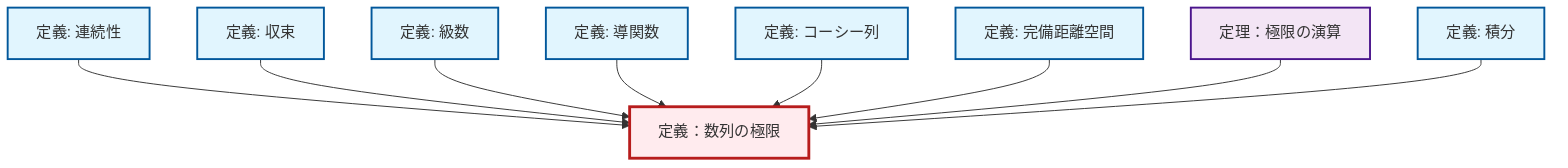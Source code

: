 graph TD
    classDef definition fill:#e1f5fe,stroke:#01579b,stroke-width:2px
    classDef theorem fill:#f3e5f5,stroke:#4a148c,stroke-width:2px
    classDef axiom fill:#fff3e0,stroke:#e65100,stroke-width:2px
    classDef example fill:#e8f5e9,stroke:#1b5e20,stroke-width:2px
    classDef current fill:#ffebee,stroke:#b71c1c,stroke-width:3px
    thm-limit-arithmetic["定理：極限の演算"]:::theorem
    def-limit["定義：数列の極限"]:::definition
    def-integral["定義: 積分"]:::definition
    def-derivative["定義: 導関数"]:::definition
    def-cauchy-sequence["定義: コーシー列"]:::definition
    def-convergence["定義: 収束"]:::definition
    def-complete-metric-space["定義: 完備距離空間"]:::definition
    def-series["定義: 級数"]:::definition
    def-continuity["定義: 連続性"]:::definition
    def-continuity --> def-limit
    def-convergence --> def-limit
    def-series --> def-limit
    def-derivative --> def-limit
    def-cauchy-sequence --> def-limit
    def-complete-metric-space --> def-limit
    thm-limit-arithmetic --> def-limit
    def-integral --> def-limit
    class def-limit current